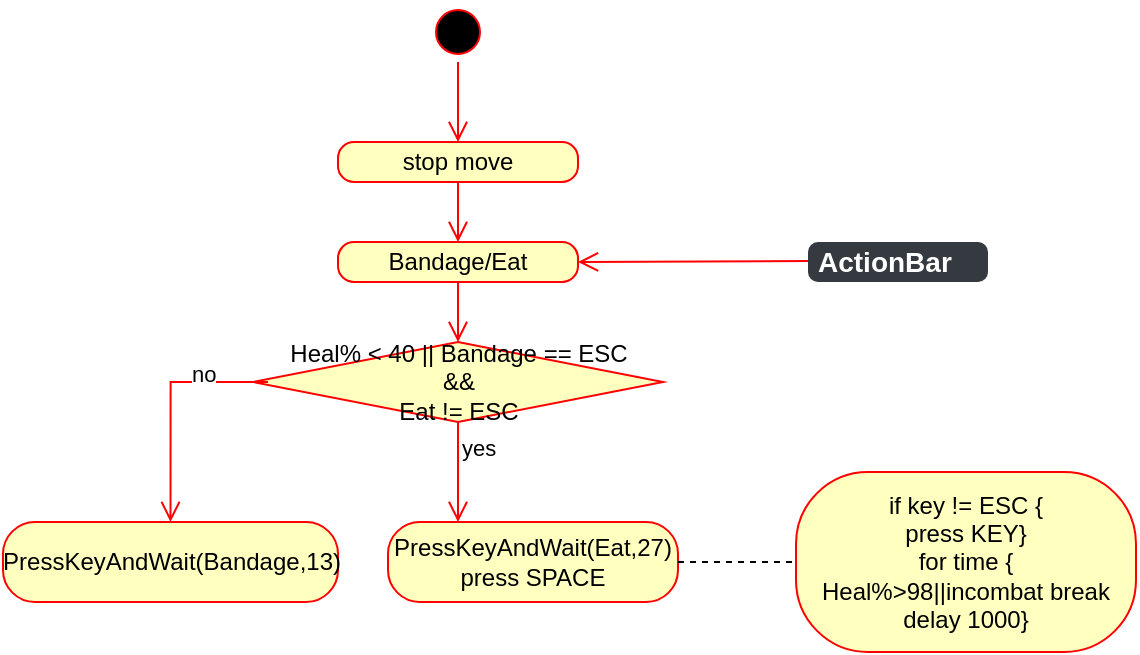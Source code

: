 <mxfile version="20.0.3" type="github">
  <diagram id="CXcq8aZGIp6a75BNEqr4" name="Page-1">
    <mxGraphModel dx="1422" dy="762" grid="1" gridSize="10" guides="1" tooltips="1" connect="1" arrows="1" fold="1" page="1" pageScale="1" pageWidth="827" pageHeight="1169" math="0" shadow="0">
      <root>
        <mxCell id="0" />
        <mxCell id="1" parent="0" />
        <mxCell id="EmqsryPS02iH-mClyCPg-1" value="ActionBar" style="html=1;shadow=0;dashed=0;shape=mxgraph.bootstrap.rrect;rSize=5;strokeColor=none;strokeWidth=1;fillColor=#343A40;fontColor=#FFFFFF;whiteSpace=wrap;align=left;verticalAlign=middle;spacingLeft=0;fontStyle=1;fontSize=14;spacing=5;" vertex="1" parent="1">
          <mxGeometry x="420" y="150" width="90" height="20" as="geometry" />
        </mxCell>
        <mxCell id="EmqsryPS02iH-mClyCPg-2" value="" style="ellipse;html=1;shape=startState;fillColor=#000000;strokeColor=#ff0000;" vertex="1" parent="1">
          <mxGeometry x="230" y="30" width="30" height="30" as="geometry" />
        </mxCell>
        <mxCell id="EmqsryPS02iH-mClyCPg-3" value="" style="edgeStyle=orthogonalEdgeStyle;html=1;verticalAlign=bottom;endArrow=open;endSize=8;strokeColor=#ff0000;rounded=0;entryX=0.5;entryY=0;entryDx=0;entryDy=0;" edge="1" source="EmqsryPS02iH-mClyCPg-2" parent="1" target="EmqsryPS02iH-mClyCPg-4">
          <mxGeometry relative="1" as="geometry">
            <mxPoint x="245" y="150" as="targetPoint" />
          </mxGeometry>
        </mxCell>
        <mxCell id="EmqsryPS02iH-mClyCPg-4" value="stop move" style="rounded=1;whiteSpace=wrap;html=1;arcSize=40;fontColor=#000000;fillColor=#ffffc0;strokeColor=#ff0000;" vertex="1" parent="1">
          <mxGeometry x="185" y="100" width="120" height="20" as="geometry" />
        </mxCell>
        <mxCell id="EmqsryPS02iH-mClyCPg-8" value="Heal% &amp;lt; 40 || Bandage == ESC&lt;br&gt;&amp;amp;&amp;amp;&lt;br&gt;Eat != ESC" style="rhombus;whiteSpace=wrap;html=1;fillColor=#ffffc0;strokeColor=#ff0000;" vertex="1" parent="1">
          <mxGeometry x="142.5" y="200" width="205" height="40" as="geometry" />
        </mxCell>
        <mxCell id="EmqsryPS02iH-mClyCPg-9" value="no" style="edgeStyle=orthogonalEdgeStyle;html=1;align=left;verticalAlign=bottom;endArrow=open;endSize=8;strokeColor=#ff0000;rounded=0;entryX=0.5;entryY=0;entryDx=0;entryDy=0;" edge="1" parent="1" target="EmqsryPS02iH-mClyCPg-13">
          <mxGeometry x="-0.01" y="9" relative="1" as="geometry">
            <mxPoint x="370" y="420" as="targetPoint" />
            <mxPoint x="140" y="220" as="sourcePoint" />
            <Array as="points">
              <mxPoint x="150" y="220" />
              <mxPoint x="101" y="220" />
            </Array>
            <mxPoint as="offset" />
          </mxGeometry>
        </mxCell>
        <mxCell id="EmqsryPS02iH-mClyCPg-10" value="yes" style="edgeStyle=orthogonalEdgeStyle;html=1;align=left;verticalAlign=top;endArrow=open;endSize=8;strokeColor=#ff0000;rounded=0;" edge="1" source="EmqsryPS02iH-mClyCPg-8" parent="1">
          <mxGeometry x="-1" relative="1" as="geometry">
            <mxPoint x="245" y="290" as="targetPoint" />
          </mxGeometry>
        </mxCell>
        <mxCell id="EmqsryPS02iH-mClyCPg-11" value="PressKeyAndWait(Eat,27)&lt;br&gt;press SPACE" style="rounded=1;whiteSpace=wrap;html=1;arcSize=40;fontColor=#000000;fillColor=#ffffc0;strokeColor=#ff0000;" vertex="1" parent="1">
          <mxGeometry x="210" y="290" width="145" height="40" as="geometry" />
        </mxCell>
        <mxCell id="EmqsryPS02iH-mClyCPg-12" value="if key != ESC {&lt;br&gt;press KEY}&lt;br&gt;for time {&lt;br&gt;Heal%&amp;gt;98||incombat break&lt;br&gt;delay 1000}" style="rounded=1;whiteSpace=wrap;html=1;arcSize=40;fontColor=#000000;fillColor=#ffffc0;strokeColor=#ff0000;" vertex="1" parent="1">
          <mxGeometry x="414" y="265" width="170" height="90" as="geometry" />
        </mxCell>
        <mxCell id="EmqsryPS02iH-mClyCPg-13" value="PressKeyAndWait(Bandage,13)" style="rounded=1;whiteSpace=wrap;html=1;arcSize=40;fontColor=#000000;fillColor=#ffffc0;strokeColor=#ff0000;" vertex="1" parent="1">
          <mxGeometry x="17.5" y="290" width="167.5" height="40" as="geometry" />
        </mxCell>
        <mxCell id="EmqsryPS02iH-mClyCPg-14" value="" style="endArrow=none;dashed=1;html=1;rounded=0;fontColor=#FF0000;exitX=1;exitY=0.5;exitDx=0;exitDy=0;entryX=0;entryY=0.5;entryDx=0;entryDy=0;" edge="1" parent="1" source="EmqsryPS02iH-mClyCPg-11" target="EmqsryPS02iH-mClyCPg-12">
          <mxGeometry width="50" height="50" relative="1" as="geometry">
            <mxPoint x="183.75" y="527.5" as="sourcePoint" />
            <mxPoint x="470" y="465" as="targetPoint" />
          </mxGeometry>
        </mxCell>
        <mxCell id="EmqsryPS02iH-mClyCPg-16" value="" style="edgeStyle=orthogonalEdgeStyle;html=1;verticalAlign=bottom;endArrow=open;endSize=8;strokeColor=#ff0000;rounded=0;exitX=0.5;exitY=1;exitDx=0;exitDy=0;entryX=0.5;entryY=0;entryDx=0;entryDy=0;" edge="1" parent="1" source="EmqsryPS02iH-mClyCPg-18" target="EmqsryPS02iH-mClyCPg-8">
          <mxGeometry relative="1" as="geometry">
            <mxPoint x="255" y="370" as="targetPoint" />
            <mxPoint x="255" y="340" as="sourcePoint" />
          </mxGeometry>
        </mxCell>
        <mxCell id="EmqsryPS02iH-mClyCPg-17" value="" style="edgeStyle=orthogonalEdgeStyle;html=1;verticalAlign=bottom;endArrow=open;endSize=8;strokeColor=#ff0000;rounded=0;entryX=1;entryY=0.5;entryDx=0;entryDy=0;" edge="1" parent="1" target="EmqsryPS02iH-mClyCPg-18">
          <mxGeometry relative="1" as="geometry">
            <mxPoint x="260" y="159.5" as="targetPoint" />
            <mxPoint x="420" y="159.5" as="sourcePoint" />
          </mxGeometry>
        </mxCell>
        <mxCell id="EmqsryPS02iH-mClyCPg-18" value="Bandage/Eat" style="rounded=1;whiteSpace=wrap;html=1;arcSize=40;fontColor=#000000;fillColor=#ffffc0;strokeColor=#ff0000;" vertex="1" parent="1">
          <mxGeometry x="185" y="150" width="120" height="20" as="geometry" />
        </mxCell>
        <mxCell id="EmqsryPS02iH-mClyCPg-19" value="" style="edgeStyle=orthogonalEdgeStyle;html=1;verticalAlign=bottom;endArrow=open;endSize=8;strokeColor=#ff0000;rounded=0;exitX=0.5;exitY=1;exitDx=0;exitDy=0;" edge="1" parent="1" source="EmqsryPS02iH-mClyCPg-4">
          <mxGeometry relative="1" as="geometry">
            <mxPoint x="245" y="150" as="targetPoint" />
            <mxPoint x="255" y="180" as="sourcePoint" />
          </mxGeometry>
        </mxCell>
      </root>
    </mxGraphModel>
  </diagram>
</mxfile>
